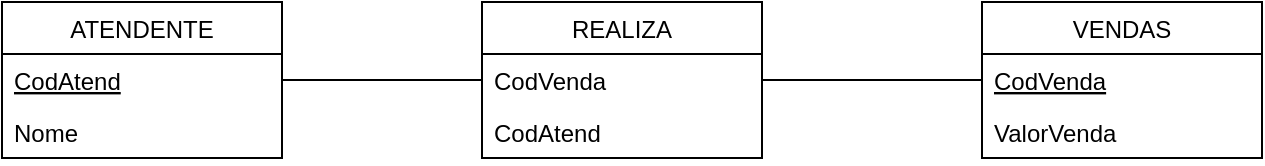 <mxfile version="14.7.10" type="github"><diagram id="r3UDWSGg1VrjtO_waXDd" name="Page-1"><mxGraphModel dx="868" dy="482" grid="1" gridSize="10" guides="1" tooltips="1" connect="1" arrows="1" fold="1" page="1" pageScale="1" pageWidth="827" pageHeight="1169" math="0" shadow="0"><root><mxCell id="0"/><mxCell id="1" parent="0"/><mxCell id="orB8QaDwfwKaU5wvxmoE-12" value="ATENDENTE" style="swimlane;fontStyle=0;childLayout=stackLayout;horizontal=1;startSize=26;horizontalStack=0;resizeParent=1;resizeParentMax=0;resizeLast=0;collapsible=1;marginBottom=0;" vertex="1" parent="1"><mxGeometry x="40" y="80" width="140" height="78" as="geometry"/></mxCell><mxCell id="orB8QaDwfwKaU5wvxmoE-13" value="CodAtend" style="text;strokeColor=none;fillColor=none;align=left;verticalAlign=top;spacingLeft=4;spacingRight=4;overflow=hidden;rotatable=0;points=[[0,0.5],[1,0.5]];portConstraint=eastwest;fontStyle=4" vertex="1" parent="orB8QaDwfwKaU5wvxmoE-12"><mxGeometry y="26" width="140" height="26" as="geometry"/></mxCell><mxCell id="orB8QaDwfwKaU5wvxmoE-14" value="Nome" style="text;strokeColor=none;fillColor=none;align=left;verticalAlign=top;spacingLeft=4;spacingRight=4;overflow=hidden;rotatable=0;points=[[0,0.5],[1,0.5]];portConstraint=eastwest;" vertex="1" parent="orB8QaDwfwKaU5wvxmoE-12"><mxGeometry y="52" width="140" height="26" as="geometry"/></mxCell><mxCell id="orB8QaDwfwKaU5wvxmoE-16" value="REALIZA" style="swimlane;fontStyle=0;childLayout=stackLayout;horizontal=1;startSize=26;horizontalStack=0;resizeParent=1;resizeParentMax=0;resizeLast=0;collapsible=1;marginBottom=0;" vertex="1" parent="1"><mxGeometry x="280" y="80" width="140" height="78" as="geometry"/></mxCell><mxCell id="orB8QaDwfwKaU5wvxmoE-17" value="CodVenda" style="text;strokeColor=none;fillColor=none;align=left;verticalAlign=top;spacingLeft=4;spacingRight=4;overflow=hidden;rotatable=0;points=[[0,0.5],[1,0.5]];portConstraint=eastwest;fontStyle=0" vertex="1" parent="orB8QaDwfwKaU5wvxmoE-16"><mxGeometry y="26" width="140" height="26" as="geometry"/></mxCell><mxCell id="orB8QaDwfwKaU5wvxmoE-18" value="CodAtend" style="text;strokeColor=none;fillColor=none;align=left;verticalAlign=top;spacingLeft=4;spacingRight=4;overflow=hidden;rotatable=0;points=[[0,0.5],[1,0.5]];portConstraint=eastwest;" vertex="1" parent="orB8QaDwfwKaU5wvxmoE-16"><mxGeometry y="52" width="140" height="26" as="geometry"/></mxCell><mxCell id="orB8QaDwfwKaU5wvxmoE-20" value="VENDAS" style="swimlane;fontStyle=0;childLayout=stackLayout;horizontal=1;startSize=26;horizontalStack=0;resizeParent=1;resizeParentMax=0;resizeLast=0;collapsible=1;marginBottom=0;" vertex="1" parent="1"><mxGeometry x="530" y="80" width="140" height="78" as="geometry"/></mxCell><mxCell id="orB8QaDwfwKaU5wvxmoE-21" value="CodVenda" style="text;strokeColor=none;fillColor=none;align=left;verticalAlign=top;spacingLeft=4;spacingRight=4;overflow=hidden;rotatable=0;points=[[0,0.5],[1,0.5]];portConstraint=eastwest;fontStyle=4" vertex="1" parent="orB8QaDwfwKaU5wvxmoE-20"><mxGeometry y="26" width="140" height="26" as="geometry"/></mxCell><mxCell id="orB8QaDwfwKaU5wvxmoE-22" value="ValorVenda" style="text;strokeColor=none;fillColor=none;align=left;verticalAlign=top;spacingLeft=4;spacingRight=4;overflow=hidden;rotatable=0;points=[[0,0.5],[1,0.5]];portConstraint=eastwest;" vertex="1" parent="orB8QaDwfwKaU5wvxmoE-20"><mxGeometry y="52" width="140" height="26" as="geometry"/></mxCell><mxCell id="orB8QaDwfwKaU5wvxmoE-26" value="" style="endArrow=none;html=1;exitX=1;exitY=0.5;exitDx=0;exitDy=0;entryX=0;entryY=0.5;entryDx=0;entryDy=0;" edge="1" parent="1" source="orB8QaDwfwKaU5wvxmoE-13" target="orB8QaDwfwKaU5wvxmoE-17"><mxGeometry width="50" height="50" relative="1" as="geometry"><mxPoint x="390" y="90" as="sourcePoint"/><mxPoint x="440" y="40" as="targetPoint"/></mxGeometry></mxCell><mxCell id="orB8QaDwfwKaU5wvxmoE-27" value="" style="endArrow=none;html=1;entryX=0;entryY=0.5;entryDx=0;entryDy=0;exitX=1;exitY=0.5;exitDx=0;exitDy=0;" edge="1" parent="1" source="orB8QaDwfwKaU5wvxmoE-17" target="orB8QaDwfwKaU5wvxmoE-21"><mxGeometry width="50" height="50" relative="1" as="geometry"><mxPoint x="390" y="90" as="sourcePoint"/><mxPoint x="440" y="40" as="targetPoint"/></mxGeometry></mxCell></root></mxGraphModel></diagram></mxfile>